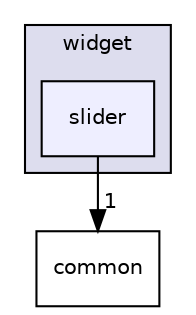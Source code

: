 digraph "widget/slider" {
  compound=true
  node [ fontsize="10", fontname="Helvetica"];
  edge [ labelfontsize="10", labelfontname="Helvetica"];
  subgraph clusterdir_0c245a8c11489be7bfdc89f08db7c162 {
    graph [ bgcolor="#ddddee", pencolor="black", label="widget" fontname="Helvetica", fontsize="10", URL="dir_0c245a8c11489be7bfdc89f08db7c162.html"]
  dir_1ff8c78e1e6d3ebecb86ce1932cd063e [shape=box, label="slider", style="filled", fillcolor="#eeeeff", pencolor="black", URL="dir_1ff8c78e1e6d3ebecb86ce1932cd063e.html"];
  }
  dir_bdd9a5d540de89e9fe90efdfc6973a4f [shape=box label="common" URL="dir_bdd9a5d540de89e9fe90efdfc6973a4f.html"];
  dir_1ff8c78e1e6d3ebecb86ce1932cd063e->dir_bdd9a5d540de89e9fe90efdfc6973a4f [headlabel="1", labeldistance=1.5 headhref="dir_000036_000000.html"];
}
